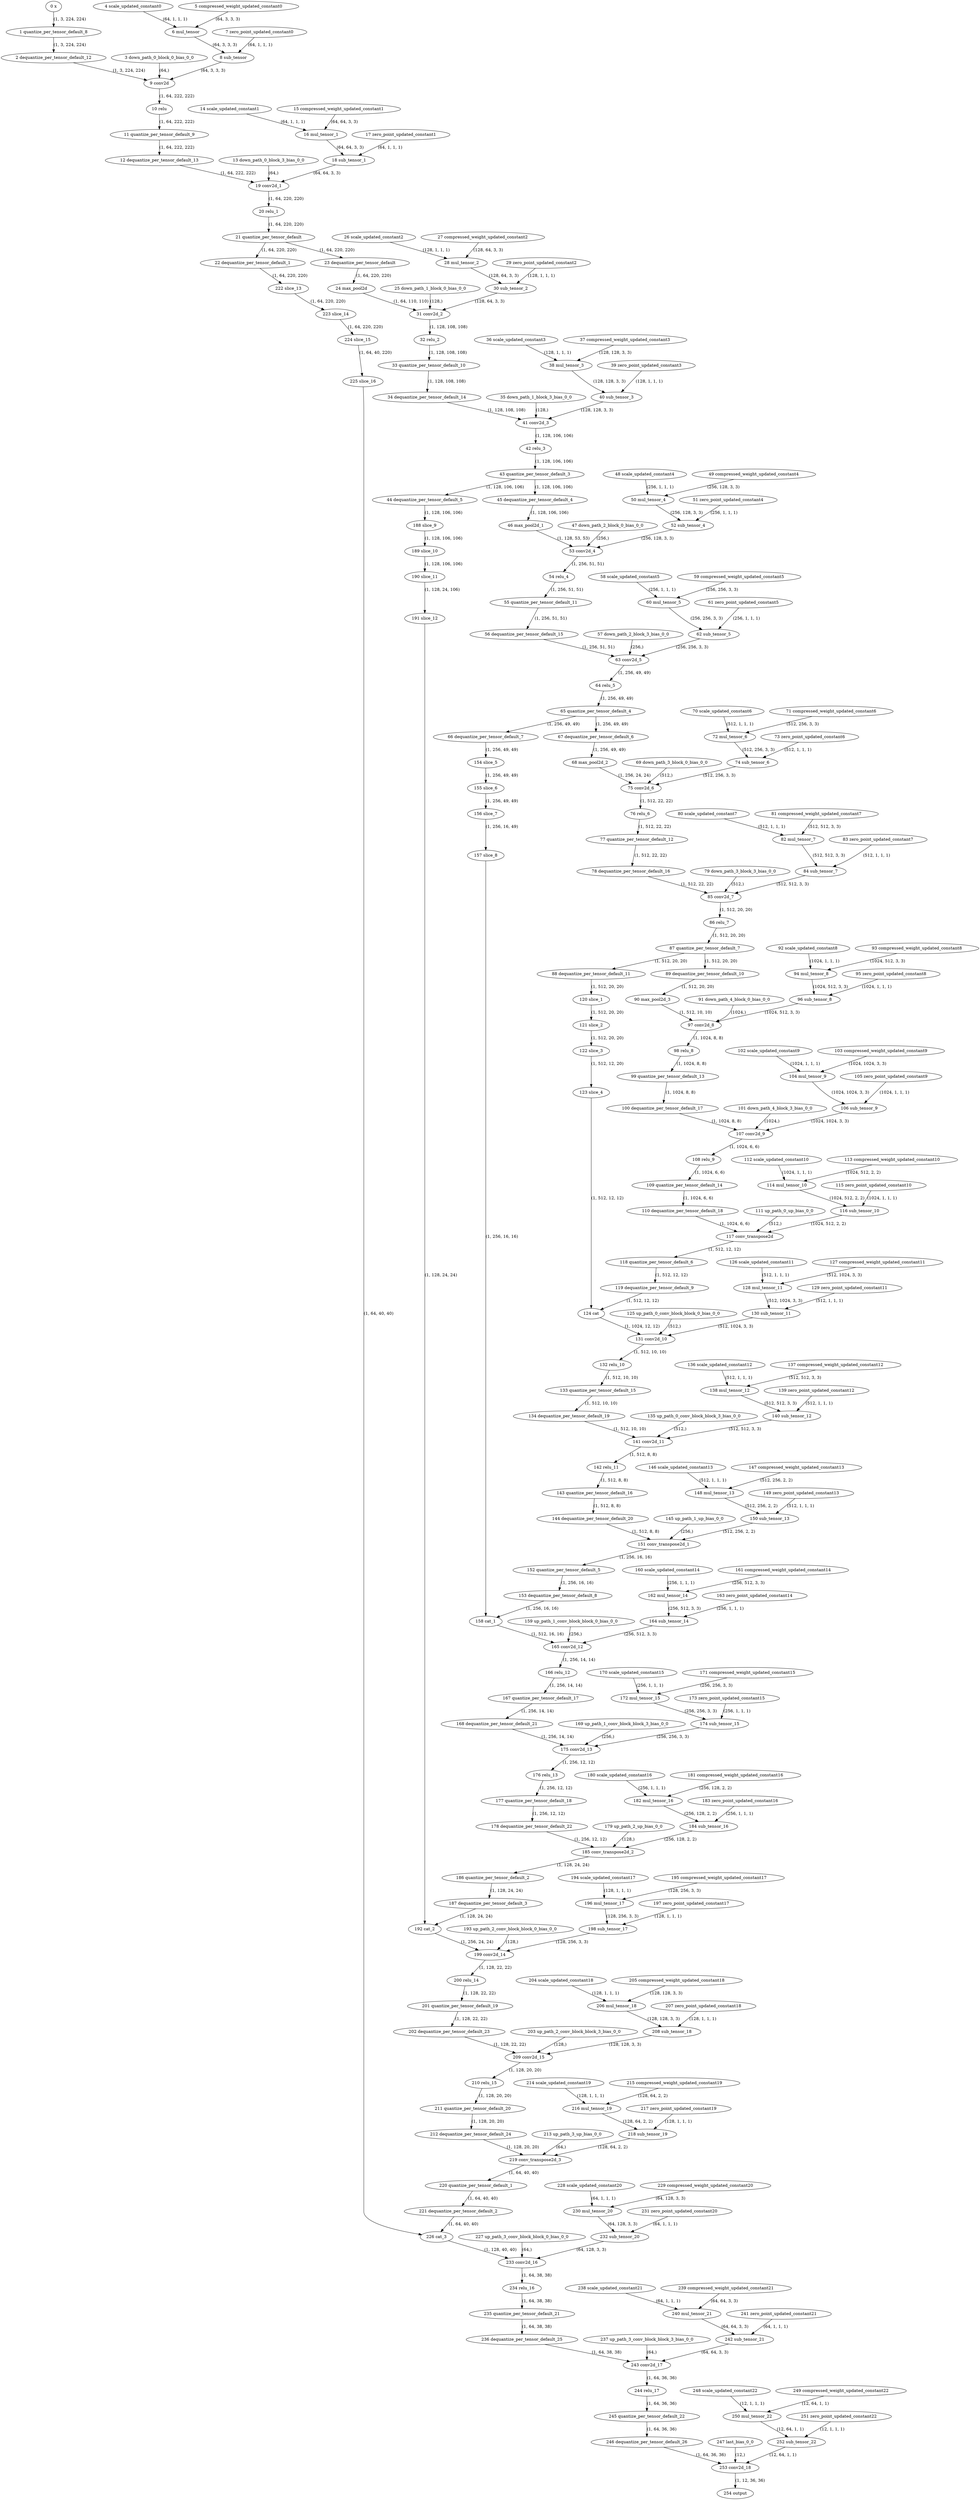 strict digraph  {
"0 x" [id=0, type=input];
"1 quantize_per_tensor_default_8" [id=1, type=quantize_per_tensor];
"2 dequantize_per_tensor_default_12" [id=2, type=dequantize_per_tensor];
"3 down_path_0_block_0_bias_0_0" [id=3, type=get_attr];
"4 scale_updated_constant0" [id=4, type=get_attr];
"5 compressed_weight_updated_constant0" [id=5, type=get_attr];
"6 mul_tensor" [id=6, type=mul];
"7 zero_point_updated_constant0" [id=7, type=get_attr];
"8 sub_tensor" [id=8, type=sub];
"9 conv2d" [id=9, type=conv2d];
"10 relu" [id=10, type=relu];
"11 quantize_per_tensor_default_9" [id=11, type=quantize_per_tensor];
"12 dequantize_per_tensor_default_13" [id=12, type=dequantize_per_tensor];
"13 down_path_0_block_3_bias_0_0" [id=13, type=get_attr];
"14 scale_updated_constant1" [id=14, type=get_attr];
"15 compressed_weight_updated_constant1" [id=15, type=get_attr];
"16 mul_tensor_1" [id=16, type=mul];
"17 zero_point_updated_constant1" [id=17, type=get_attr];
"18 sub_tensor_1" [id=18, type=sub];
"19 conv2d_1" [id=19, type=conv2d];
"20 relu_1" [id=20, type=relu];
"21 quantize_per_tensor_default" [id=21, type=quantize_per_tensor];
"22 dequantize_per_tensor_default_1" [id=22, type=dequantize_per_tensor];
"23 dequantize_per_tensor_default" [id=23, type=dequantize_per_tensor];
"24 max_pool2d" [id=24, type=max_pool2d];
"25 down_path_1_block_0_bias_0_0" [id=25, type=get_attr];
"26 scale_updated_constant2" [id=26, type=get_attr];
"27 compressed_weight_updated_constant2" [id=27, type=get_attr];
"28 mul_tensor_2" [id=28, type=mul];
"29 zero_point_updated_constant2" [id=29, type=get_attr];
"30 sub_tensor_2" [id=30, type=sub];
"31 conv2d_2" [id=31, type=conv2d];
"32 relu_2" [id=32, type=relu];
"33 quantize_per_tensor_default_10" [id=33, type=quantize_per_tensor];
"34 dequantize_per_tensor_default_14" [id=34, type=dequantize_per_tensor];
"35 down_path_1_block_3_bias_0_0" [id=35, type=get_attr];
"36 scale_updated_constant3" [id=36, type=get_attr];
"37 compressed_weight_updated_constant3" [id=37, type=get_attr];
"38 mul_tensor_3" [id=38, type=mul];
"39 zero_point_updated_constant3" [id=39, type=get_attr];
"40 sub_tensor_3" [id=40, type=sub];
"41 conv2d_3" [id=41, type=conv2d];
"42 relu_3" [id=42, type=relu];
"43 quantize_per_tensor_default_3" [id=43, type=quantize_per_tensor];
"44 dequantize_per_tensor_default_5" [id=44, type=dequantize_per_tensor];
"45 dequantize_per_tensor_default_4" [id=45, type=dequantize_per_tensor];
"46 max_pool2d_1" [id=46, type=max_pool2d];
"47 down_path_2_block_0_bias_0_0" [id=47, type=get_attr];
"48 scale_updated_constant4" [id=48, type=get_attr];
"49 compressed_weight_updated_constant4" [id=49, type=get_attr];
"50 mul_tensor_4" [id=50, type=mul];
"51 zero_point_updated_constant4" [id=51, type=get_attr];
"52 sub_tensor_4" [id=52, type=sub];
"53 conv2d_4" [id=53, type=conv2d];
"54 relu_4" [id=54, type=relu];
"55 quantize_per_tensor_default_11" [id=55, type=quantize_per_tensor];
"56 dequantize_per_tensor_default_15" [id=56, type=dequantize_per_tensor];
"57 down_path_2_block_3_bias_0_0" [id=57, type=get_attr];
"58 scale_updated_constant5" [id=58, type=get_attr];
"59 compressed_weight_updated_constant5" [id=59, type=get_attr];
"60 mul_tensor_5" [id=60, type=mul];
"61 zero_point_updated_constant5" [id=61, type=get_attr];
"62 sub_tensor_5" [id=62, type=sub];
"63 conv2d_5" [id=63, type=conv2d];
"64 relu_5" [id=64, type=relu];
"65 quantize_per_tensor_default_4" [id=65, type=quantize_per_tensor];
"66 dequantize_per_tensor_default_7" [id=66, type=dequantize_per_tensor];
"67 dequantize_per_tensor_default_6" [id=67, type=dequantize_per_tensor];
"68 max_pool2d_2" [id=68, type=max_pool2d];
"69 down_path_3_block_0_bias_0_0" [id=69, type=get_attr];
"70 scale_updated_constant6" [id=70, type=get_attr];
"71 compressed_weight_updated_constant6" [id=71, type=get_attr];
"72 mul_tensor_6" [id=72, type=mul];
"73 zero_point_updated_constant6" [id=73, type=get_attr];
"74 sub_tensor_6" [id=74, type=sub];
"75 conv2d_6" [id=75, type=conv2d];
"76 relu_6" [id=76, type=relu];
"77 quantize_per_tensor_default_12" [id=77, type=quantize_per_tensor];
"78 dequantize_per_tensor_default_16" [id=78, type=dequantize_per_tensor];
"79 down_path_3_block_3_bias_0_0" [id=79, type=get_attr];
"80 scale_updated_constant7" [id=80, type=get_attr];
"81 compressed_weight_updated_constant7" [id=81, type=get_attr];
"82 mul_tensor_7" [id=82, type=mul];
"83 zero_point_updated_constant7" [id=83, type=get_attr];
"84 sub_tensor_7" [id=84, type=sub];
"85 conv2d_7" [id=85, type=conv2d];
"86 relu_7" [id=86, type=relu];
"87 quantize_per_tensor_default_7" [id=87, type=quantize_per_tensor];
"88 dequantize_per_tensor_default_11" [id=88, type=dequantize_per_tensor];
"89 dequantize_per_tensor_default_10" [id=89, type=dequantize_per_tensor];
"90 max_pool2d_3" [id=90, type=max_pool2d];
"91 down_path_4_block_0_bias_0_0" [id=91, type=get_attr];
"92 scale_updated_constant8" [id=92, type=get_attr];
"93 compressed_weight_updated_constant8" [id=93, type=get_attr];
"94 mul_tensor_8" [id=94, type=mul];
"95 zero_point_updated_constant8" [id=95, type=get_attr];
"96 sub_tensor_8" [id=96, type=sub];
"97 conv2d_8" [id=97, type=conv2d];
"98 relu_8" [id=98, type=relu];
"99 quantize_per_tensor_default_13" [id=99, type=quantize_per_tensor];
"100 dequantize_per_tensor_default_17" [id=100, type=dequantize_per_tensor];
"101 down_path_4_block_3_bias_0_0" [id=101, type=get_attr];
"102 scale_updated_constant9" [id=102, type=get_attr];
"103 compressed_weight_updated_constant9" [id=103, type=get_attr];
"104 mul_tensor_9" [id=104, type=mul];
"105 zero_point_updated_constant9" [id=105, type=get_attr];
"106 sub_tensor_9" [id=106, type=sub];
"107 conv2d_9" [id=107, type=conv2d];
"108 relu_9" [id=108, type=relu];
"109 quantize_per_tensor_default_14" [id=109, type=quantize_per_tensor];
"110 dequantize_per_tensor_default_18" [id=110, type=dequantize_per_tensor];
"111 up_path_0_up_bias_0_0" [id=111, type=get_attr];
"112 scale_updated_constant10" [id=112, type=get_attr];
"113 compressed_weight_updated_constant10" [id=113, type=get_attr];
"114 mul_tensor_10" [id=114, type=mul];
"115 zero_point_updated_constant10" [id=115, type=get_attr];
"116 sub_tensor_10" [id=116, type=sub];
"117 conv_transpose2d" [id=117, type=conv_transpose2d];
"118 quantize_per_tensor_default_6" [id=118, type=quantize_per_tensor];
"119 dequantize_per_tensor_default_9" [id=119, type=dequantize_per_tensor];
"120 slice_1" [id=120, type=slice];
"121 slice_2" [id=121, type=slice];
"122 slice_3" [id=122, type=slice];
"123 slice_4" [id=123, type=slice];
"124 cat" [id=124, type=cat];
"125 up_path_0_conv_block_block_0_bias_0_0" [id=125, type=get_attr];
"126 scale_updated_constant11" [id=126, type=get_attr];
"127 compressed_weight_updated_constant11" [id=127, type=get_attr];
"128 mul_tensor_11" [id=128, type=mul];
"129 zero_point_updated_constant11" [id=129, type=get_attr];
"130 sub_tensor_11" [id=130, type=sub];
"131 conv2d_10" [id=131, type=conv2d];
"132 relu_10" [id=132, type=relu];
"133 quantize_per_tensor_default_15" [id=133, type=quantize_per_tensor];
"134 dequantize_per_tensor_default_19" [id=134, type=dequantize_per_tensor];
"135 up_path_0_conv_block_block_3_bias_0_0" [id=135, type=get_attr];
"136 scale_updated_constant12" [id=136, type=get_attr];
"137 compressed_weight_updated_constant12" [id=137, type=get_attr];
"138 mul_tensor_12" [id=138, type=mul];
"139 zero_point_updated_constant12" [id=139, type=get_attr];
"140 sub_tensor_12" [id=140, type=sub];
"141 conv2d_11" [id=141, type=conv2d];
"142 relu_11" [id=142, type=relu];
"143 quantize_per_tensor_default_16" [id=143, type=quantize_per_tensor];
"144 dequantize_per_tensor_default_20" [id=144, type=dequantize_per_tensor];
"145 up_path_1_up_bias_0_0" [id=145, type=get_attr];
"146 scale_updated_constant13" [id=146, type=get_attr];
"147 compressed_weight_updated_constant13" [id=147, type=get_attr];
"148 mul_tensor_13" [id=148, type=mul];
"149 zero_point_updated_constant13" [id=149, type=get_attr];
"150 sub_tensor_13" [id=150, type=sub];
"151 conv_transpose2d_1" [id=151, type=conv_transpose2d];
"152 quantize_per_tensor_default_5" [id=152, type=quantize_per_tensor];
"153 dequantize_per_tensor_default_8" [id=153, type=dequantize_per_tensor];
"154 slice_5" [id=154, type=slice];
"155 slice_6" [id=155, type=slice];
"156 slice_7" [id=156, type=slice];
"157 slice_8" [id=157, type=slice];
"158 cat_1" [id=158, type=cat];
"159 up_path_1_conv_block_block_0_bias_0_0" [id=159, type=get_attr];
"160 scale_updated_constant14" [id=160, type=get_attr];
"161 compressed_weight_updated_constant14" [id=161, type=get_attr];
"162 mul_tensor_14" [id=162, type=mul];
"163 zero_point_updated_constant14" [id=163, type=get_attr];
"164 sub_tensor_14" [id=164, type=sub];
"165 conv2d_12" [id=165, type=conv2d];
"166 relu_12" [id=166, type=relu];
"167 quantize_per_tensor_default_17" [id=167, type=quantize_per_tensor];
"168 dequantize_per_tensor_default_21" [id=168, type=dequantize_per_tensor];
"169 up_path_1_conv_block_block_3_bias_0_0" [id=169, type=get_attr];
"170 scale_updated_constant15" [id=170, type=get_attr];
"171 compressed_weight_updated_constant15" [id=171, type=get_attr];
"172 mul_tensor_15" [id=172, type=mul];
"173 zero_point_updated_constant15" [id=173, type=get_attr];
"174 sub_tensor_15" [id=174, type=sub];
"175 conv2d_13" [id=175, type=conv2d];
"176 relu_13" [id=176, type=relu];
"177 quantize_per_tensor_default_18" [id=177, type=quantize_per_tensor];
"178 dequantize_per_tensor_default_22" [id=178, type=dequantize_per_tensor];
"179 up_path_2_up_bias_0_0" [id=179, type=get_attr];
"180 scale_updated_constant16" [id=180, type=get_attr];
"181 compressed_weight_updated_constant16" [id=181, type=get_attr];
"182 mul_tensor_16" [id=182, type=mul];
"183 zero_point_updated_constant16" [id=183, type=get_attr];
"184 sub_tensor_16" [id=184, type=sub];
"185 conv_transpose2d_2" [id=185, type=conv_transpose2d];
"186 quantize_per_tensor_default_2" [id=186, type=quantize_per_tensor];
"187 dequantize_per_tensor_default_3" [id=187, type=dequantize_per_tensor];
"188 slice_9" [id=188, type=slice];
"189 slice_10" [id=189, type=slice];
"190 slice_11" [id=190, type=slice];
"191 slice_12" [id=191, type=slice];
"192 cat_2" [id=192, type=cat];
"193 up_path_2_conv_block_block_0_bias_0_0" [id=193, type=get_attr];
"194 scale_updated_constant17" [id=194, type=get_attr];
"195 compressed_weight_updated_constant17" [id=195, type=get_attr];
"196 mul_tensor_17" [id=196, type=mul];
"197 zero_point_updated_constant17" [id=197, type=get_attr];
"198 sub_tensor_17" [id=198, type=sub];
"199 conv2d_14" [id=199, type=conv2d];
"200 relu_14" [id=200, type=relu];
"201 quantize_per_tensor_default_19" [id=201, type=quantize_per_tensor];
"202 dequantize_per_tensor_default_23" [id=202, type=dequantize_per_tensor];
"203 up_path_2_conv_block_block_3_bias_0_0" [id=203, type=get_attr];
"204 scale_updated_constant18" [id=204, type=get_attr];
"205 compressed_weight_updated_constant18" [id=205, type=get_attr];
"206 mul_tensor_18" [id=206, type=mul];
"207 zero_point_updated_constant18" [id=207, type=get_attr];
"208 sub_tensor_18" [id=208, type=sub];
"209 conv2d_15" [id=209, type=conv2d];
"210 relu_15" [id=210, type=relu];
"211 quantize_per_tensor_default_20" [id=211, type=quantize_per_tensor];
"212 dequantize_per_tensor_default_24" [id=212, type=dequantize_per_tensor];
"213 up_path_3_up_bias_0_0" [id=213, type=get_attr];
"214 scale_updated_constant19" [id=214, type=get_attr];
"215 compressed_weight_updated_constant19" [id=215, type=get_attr];
"216 mul_tensor_19" [id=216, type=mul];
"217 zero_point_updated_constant19" [id=217, type=get_attr];
"218 sub_tensor_19" [id=218, type=sub];
"219 conv_transpose2d_3" [id=219, type=conv_transpose2d];
"220 quantize_per_tensor_default_1" [id=220, type=quantize_per_tensor];
"221 dequantize_per_tensor_default_2" [id=221, type=dequantize_per_tensor];
"222 slice_13" [id=222, type=slice];
"223 slice_14" [id=223, type=slice];
"224 slice_15" [id=224, type=slice];
"225 slice_16" [id=225, type=slice];
"226 cat_3" [id=226, type=cat];
"227 up_path_3_conv_block_block_0_bias_0_0" [id=227, type=get_attr];
"228 scale_updated_constant20" [id=228, type=get_attr];
"229 compressed_weight_updated_constant20" [id=229, type=get_attr];
"230 mul_tensor_20" [id=230, type=mul];
"231 zero_point_updated_constant20" [id=231, type=get_attr];
"232 sub_tensor_20" [id=232, type=sub];
"233 conv2d_16" [id=233, type=conv2d];
"234 relu_16" [id=234, type=relu];
"235 quantize_per_tensor_default_21" [id=235, type=quantize_per_tensor];
"236 dequantize_per_tensor_default_25" [id=236, type=dequantize_per_tensor];
"237 up_path_3_conv_block_block_3_bias_0_0" [id=237, type=get_attr];
"238 scale_updated_constant21" [id=238, type=get_attr];
"239 compressed_weight_updated_constant21" [id=239, type=get_attr];
"240 mul_tensor_21" [id=240, type=mul];
"241 zero_point_updated_constant21" [id=241, type=get_attr];
"242 sub_tensor_21" [id=242, type=sub];
"243 conv2d_17" [id=243, type=conv2d];
"244 relu_17" [id=244, type=relu];
"245 quantize_per_tensor_default_22" [id=245, type=quantize_per_tensor];
"246 dequantize_per_tensor_default_26" [id=246, type=dequantize_per_tensor];
"247 last_bias_0_0" [id=247, type=get_attr];
"248 scale_updated_constant22" [id=248, type=get_attr];
"249 compressed_weight_updated_constant22" [id=249, type=get_attr];
"250 mul_tensor_22" [id=250, type=mul];
"251 zero_point_updated_constant22" [id=251, type=get_attr];
"252 sub_tensor_22" [id=252, type=sub];
"253 conv2d_18" [id=253, type=conv2d];
"254 output" [id=254, type=output];
"0 x" -> "1 quantize_per_tensor_default_8"  [label="(1, 3, 224, 224)", style=solid];
"1 quantize_per_tensor_default_8" -> "2 dequantize_per_tensor_default_12"  [label="(1, 3, 224, 224)", style=solid];
"2 dequantize_per_tensor_default_12" -> "9 conv2d"  [label="(1, 3, 224, 224)", style=solid];
"3 down_path_0_block_0_bias_0_0" -> "9 conv2d"  [label="(64,)", style=solid];
"4 scale_updated_constant0" -> "6 mul_tensor"  [label="(64, 1, 1, 1)", style=solid];
"5 compressed_weight_updated_constant0" -> "6 mul_tensor"  [label="(64, 3, 3, 3)", style=solid];
"6 mul_tensor" -> "8 sub_tensor"  [label="(64, 3, 3, 3)", style=solid];
"7 zero_point_updated_constant0" -> "8 sub_tensor"  [label="(64, 1, 1, 1)", style=solid];
"8 sub_tensor" -> "9 conv2d"  [label="(64, 3, 3, 3)", style=solid];
"9 conv2d" -> "10 relu"  [label="(1, 64, 222, 222)", style=solid];
"10 relu" -> "11 quantize_per_tensor_default_9"  [label="(1, 64, 222, 222)", style=solid];
"11 quantize_per_tensor_default_9" -> "12 dequantize_per_tensor_default_13"  [label="(1, 64, 222, 222)", style=solid];
"12 dequantize_per_tensor_default_13" -> "19 conv2d_1"  [label="(1, 64, 222, 222)", style=solid];
"13 down_path_0_block_3_bias_0_0" -> "19 conv2d_1"  [label="(64,)", style=solid];
"14 scale_updated_constant1" -> "16 mul_tensor_1"  [label="(64, 1, 1, 1)", style=solid];
"15 compressed_weight_updated_constant1" -> "16 mul_tensor_1"  [label="(64, 64, 3, 3)", style=solid];
"16 mul_tensor_1" -> "18 sub_tensor_1"  [label="(64, 64, 3, 3)", style=solid];
"17 zero_point_updated_constant1" -> "18 sub_tensor_1"  [label="(64, 1, 1, 1)", style=solid];
"18 sub_tensor_1" -> "19 conv2d_1"  [label="(64, 64, 3, 3)", style=solid];
"19 conv2d_1" -> "20 relu_1"  [label="(1, 64, 220, 220)", style=solid];
"20 relu_1" -> "21 quantize_per_tensor_default"  [label="(1, 64, 220, 220)", style=solid];
"21 quantize_per_tensor_default" -> "22 dequantize_per_tensor_default_1"  [label="(1, 64, 220, 220)", style=solid];
"21 quantize_per_tensor_default" -> "23 dequantize_per_tensor_default"  [label="(1, 64, 220, 220)", style=solid];
"22 dequantize_per_tensor_default_1" -> "222 slice_13"  [label="(1, 64, 220, 220)", style=solid];
"23 dequantize_per_tensor_default" -> "24 max_pool2d"  [label="(1, 64, 220, 220)", style=solid];
"24 max_pool2d" -> "31 conv2d_2"  [label="(1, 64, 110, 110)", style=solid];
"25 down_path_1_block_0_bias_0_0" -> "31 conv2d_2"  [label="(128,)", style=solid];
"26 scale_updated_constant2" -> "28 mul_tensor_2"  [label="(128, 1, 1, 1)", style=solid];
"27 compressed_weight_updated_constant2" -> "28 mul_tensor_2"  [label="(128, 64, 3, 3)", style=solid];
"28 mul_tensor_2" -> "30 sub_tensor_2"  [label="(128, 64, 3, 3)", style=solid];
"29 zero_point_updated_constant2" -> "30 sub_tensor_2"  [label="(128, 1, 1, 1)", style=solid];
"30 sub_tensor_2" -> "31 conv2d_2"  [label="(128, 64, 3, 3)", style=solid];
"31 conv2d_2" -> "32 relu_2"  [label="(1, 128, 108, 108)", style=solid];
"32 relu_2" -> "33 quantize_per_tensor_default_10"  [label="(1, 128, 108, 108)", style=solid];
"33 quantize_per_tensor_default_10" -> "34 dequantize_per_tensor_default_14"  [label="(1, 128, 108, 108)", style=solid];
"34 dequantize_per_tensor_default_14" -> "41 conv2d_3"  [label="(1, 128, 108, 108)", style=solid];
"35 down_path_1_block_3_bias_0_0" -> "41 conv2d_3"  [label="(128,)", style=solid];
"36 scale_updated_constant3" -> "38 mul_tensor_3"  [label="(128, 1, 1, 1)", style=solid];
"37 compressed_weight_updated_constant3" -> "38 mul_tensor_3"  [label="(128, 128, 3, 3)", style=solid];
"38 mul_tensor_3" -> "40 sub_tensor_3"  [label="(128, 128, 3, 3)", style=solid];
"39 zero_point_updated_constant3" -> "40 sub_tensor_3"  [label="(128, 1, 1, 1)", style=solid];
"40 sub_tensor_3" -> "41 conv2d_3"  [label="(128, 128, 3, 3)", style=solid];
"41 conv2d_3" -> "42 relu_3"  [label="(1, 128, 106, 106)", style=solid];
"42 relu_3" -> "43 quantize_per_tensor_default_3"  [label="(1, 128, 106, 106)", style=solid];
"43 quantize_per_tensor_default_3" -> "44 dequantize_per_tensor_default_5"  [label="(1, 128, 106, 106)", style=solid];
"43 quantize_per_tensor_default_3" -> "45 dequantize_per_tensor_default_4"  [label="(1, 128, 106, 106)", style=solid];
"44 dequantize_per_tensor_default_5" -> "188 slice_9"  [label="(1, 128, 106, 106)", style=solid];
"45 dequantize_per_tensor_default_4" -> "46 max_pool2d_1"  [label="(1, 128, 106, 106)", style=solid];
"46 max_pool2d_1" -> "53 conv2d_4"  [label="(1, 128, 53, 53)", style=solid];
"47 down_path_2_block_0_bias_0_0" -> "53 conv2d_4"  [label="(256,)", style=solid];
"48 scale_updated_constant4" -> "50 mul_tensor_4"  [label="(256, 1, 1, 1)", style=solid];
"49 compressed_weight_updated_constant4" -> "50 mul_tensor_4"  [label="(256, 128, 3, 3)", style=solid];
"50 mul_tensor_4" -> "52 sub_tensor_4"  [label="(256, 128, 3, 3)", style=solid];
"51 zero_point_updated_constant4" -> "52 sub_tensor_4"  [label="(256, 1, 1, 1)", style=solid];
"52 sub_tensor_4" -> "53 conv2d_4"  [label="(256, 128, 3, 3)", style=solid];
"53 conv2d_4" -> "54 relu_4"  [label="(1, 256, 51, 51)", style=solid];
"54 relu_4" -> "55 quantize_per_tensor_default_11"  [label="(1, 256, 51, 51)", style=solid];
"55 quantize_per_tensor_default_11" -> "56 dequantize_per_tensor_default_15"  [label="(1, 256, 51, 51)", style=solid];
"56 dequantize_per_tensor_default_15" -> "63 conv2d_5"  [label="(1, 256, 51, 51)", style=solid];
"57 down_path_2_block_3_bias_0_0" -> "63 conv2d_5"  [label="(256,)", style=solid];
"58 scale_updated_constant5" -> "60 mul_tensor_5"  [label="(256, 1, 1, 1)", style=solid];
"59 compressed_weight_updated_constant5" -> "60 mul_tensor_5"  [label="(256, 256, 3, 3)", style=solid];
"60 mul_tensor_5" -> "62 sub_tensor_5"  [label="(256, 256, 3, 3)", style=solid];
"61 zero_point_updated_constant5" -> "62 sub_tensor_5"  [label="(256, 1, 1, 1)", style=solid];
"62 sub_tensor_5" -> "63 conv2d_5"  [label="(256, 256, 3, 3)", style=solid];
"63 conv2d_5" -> "64 relu_5"  [label="(1, 256, 49, 49)", style=solid];
"64 relu_5" -> "65 quantize_per_tensor_default_4"  [label="(1, 256, 49, 49)", style=solid];
"65 quantize_per_tensor_default_4" -> "66 dequantize_per_tensor_default_7"  [label="(1, 256, 49, 49)", style=solid];
"65 quantize_per_tensor_default_4" -> "67 dequantize_per_tensor_default_6"  [label="(1, 256, 49, 49)", style=solid];
"66 dequantize_per_tensor_default_7" -> "154 slice_5"  [label="(1, 256, 49, 49)", style=solid];
"67 dequantize_per_tensor_default_6" -> "68 max_pool2d_2"  [label="(1, 256, 49, 49)", style=solid];
"68 max_pool2d_2" -> "75 conv2d_6"  [label="(1, 256, 24, 24)", style=solid];
"69 down_path_3_block_0_bias_0_0" -> "75 conv2d_6"  [label="(512,)", style=solid];
"70 scale_updated_constant6" -> "72 mul_tensor_6"  [label="(512, 1, 1, 1)", style=solid];
"71 compressed_weight_updated_constant6" -> "72 mul_tensor_6"  [label="(512, 256, 3, 3)", style=solid];
"72 mul_tensor_6" -> "74 sub_tensor_6"  [label="(512, 256, 3, 3)", style=solid];
"73 zero_point_updated_constant6" -> "74 sub_tensor_6"  [label="(512, 1, 1, 1)", style=solid];
"74 sub_tensor_6" -> "75 conv2d_6"  [label="(512, 256, 3, 3)", style=solid];
"75 conv2d_6" -> "76 relu_6"  [label="(1, 512, 22, 22)", style=solid];
"76 relu_6" -> "77 quantize_per_tensor_default_12"  [label="(1, 512, 22, 22)", style=solid];
"77 quantize_per_tensor_default_12" -> "78 dequantize_per_tensor_default_16"  [label="(1, 512, 22, 22)", style=solid];
"78 dequantize_per_tensor_default_16" -> "85 conv2d_7"  [label="(1, 512, 22, 22)", style=solid];
"79 down_path_3_block_3_bias_0_0" -> "85 conv2d_7"  [label="(512,)", style=solid];
"80 scale_updated_constant7" -> "82 mul_tensor_7"  [label="(512, 1, 1, 1)", style=solid];
"81 compressed_weight_updated_constant7" -> "82 mul_tensor_7"  [label="(512, 512, 3, 3)", style=solid];
"82 mul_tensor_7" -> "84 sub_tensor_7"  [label="(512, 512, 3, 3)", style=solid];
"83 zero_point_updated_constant7" -> "84 sub_tensor_7"  [label="(512, 1, 1, 1)", style=solid];
"84 sub_tensor_7" -> "85 conv2d_7"  [label="(512, 512, 3, 3)", style=solid];
"85 conv2d_7" -> "86 relu_7"  [label="(1, 512, 20, 20)", style=solid];
"86 relu_7" -> "87 quantize_per_tensor_default_7"  [label="(1, 512, 20, 20)", style=solid];
"87 quantize_per_tensor_default_7" -> "88 dequantize_per_tensor_default_11"  [label="(1, 512, 20, 20)", style=solid];
"87 quantize_per_tensor_default_7" -> "89 dequantize_per_tensor_default_10"  [label="(1, 512, 20, 20)", style=solid];
"88 dequantize_per_tensor_default_11" -> "120 slice_1"  [label="(1, 512, 20, 20)", style=solid];
"89 dequantize_per_tensor_default_10" -> "90 max_pool2d_3"  [label="(1, 512, 20, 20)", style=solid];
"90 max_pool2d_3" -> "97 conv2d_8"  [label="(1, 512, 10, 10)", style=solid];
"91 down_path_4_block_0_bias_0_0" -> "97 conv2d_8"  [label="(1024,)", style=solid];
"92 scale_updated_constant8" -> "94 mul_tensor_8"  [label="(1024, 1, 1, 1)", style=solid];
"93 compressed_weight_updated_constant8" -> "94 mul_tensor_8"  [label="(1024, 512, 3, 3)", style=solid];
"94 mul_tensor_8" -> "96 sub_tensor_8"  [label="(1024, 512, 3, 3)", style=solid];
"95 zero_point_updated_constant8" -> "96 sub_tensor_8"  [label="(1024, 1, 1, 1)", style=solid];
"96 sub_tensor_8" -> "97 conv2d_8"  [label="(1024, 512, 3, 3)", style=solid];
"97 conv2d_8" -> "98 relu_8"  [label="(1, 1024, 8, 8)", style=solid];
"98 relu_8" -> "99 quantize_per_tensor_default_13"  [label="(1, 1024, 8, 8)", style=solid];
"99 quantize_per_tensor_default_13" -> "100 dequantize_per_tensor_default_17"  [label="(1, 1024, 8, 8)", style=solid];
"100 dequantize_per_tensor_default_17" -> "107 conv2d_9"  [label="(1, 1024, 8, 8)", style=solid];
"101 down_path_4_block_3_bias_0_0" -> "107 conv2d_9"  [label="(1024,)", style=solid];
"102 scale_updated_constant9" -> "104 mul_tensor_9"  [label="(1024, 1, 1, 1)", style=solid];
"103 compressed_weight_updated_constant9" -> "104 mul_tensor_9"  [label="(1024, 1024, 3, 3)", style=solid];
"104 mul_tensor_9" -> "106 sub_tensor_9"  [label="(1024, 1024, 3, 3)", style=solid];
"105 zero_point_updated_constant9" -> "106 sub_tensor_9"  [label="(1024, 1, 1, 1)", style=solid];
"106 sub_tensor_9" -> "107 conv2d_9"  [label="(1024, 1024, 3, 3)", style=solid];
"107 conv2d_9" -> "108 relu_9"  [label="(1, 1024, 6, 6)", style=solid];
"108 relu_9" -> "109 quantize_per_tensor_default_14"  [label="(1, 1024, 6, 6)", style=solid];
"109 quantize_per_tensor_default_14" -> "110 dequantize_per_tensor_default_18"  [label="(1, 1024, 6, 6)", style=solid];
"110 dequantize_per_tensor_default_18" -> "117 conv_transpose2d"  [label="(1, 1024, 6, 6)", style=solid];
"111 up_path_0_up_bias_0_0" -> "117 conv_transpose2d"  [label="(512,)", style=solid];
"112 scale_updated_constant10" -> "114 mul_tensor_10"  [label="(1024, 1, 1, 1)", style=solid];
"113 compressed_weight_updated_constant10" -> "114 mul_tensor_10"  [label="(1024, 512, 2, 2)", style=solid];
"114 mul_tensor_10" -> "116 sub_tensor_10"  [label="(1024, 512, 2, 2)", style=solid];
"115 zero_point_updated_constant10" -> "116 sub_tensor_10"  [label="(1024, 1, 1, 1)", style=solid];
"116 sub_tensor_10" -> "117 conv_transpose2d"  [label="(1024, 512, 2, 2)", style=solid];
"117 conv_transpose2d" -> "118 quantize_per_tensor_default_6"  [label="(1, 512, 12, 12)", style=solid];
"118 quantize_per_tensor_default_6" -> "119 dequantize_per_tensor_default_9"  [label="(1, 512, 12, 12)", style=solid];
"119 dequantize_per_tensor_default_9" -> "124 cat"  [label="(1, 512, 12, 12)", style=solid];
"120 slice_1" -> "121 slice_2"  [label="(1, 512, 20, 20)", style=solid];
"121 slice_2" -> "122 slice_3"  [label="(1, 512, 20, 20)", style=solid];
"122 slice_3" -> "123 slice_4"  [label="(1, 512, 12, 20)", style=solid];
"123 slice_4" -> "124 cat"  [label="(1, 512, 12, 12)", style=solid];
"124 cat" -> "131 conv2d_10"  [label="(1, 1024, 12, 12)", style=solid];
"125 up_path_0_conv_block_block_0_bias_0_0" -> "131 conv2d_10"  [label="(512,)", style=solid];
"126 scale_updated_constant11" -> "128 mul_tensor_11"  [label="(512, 1, 1, 1)", style=solid];
"127 compressed_weight_updated_constant11" -> "128 mul_tensor_11"  [label="(512, 1024, 3, 3)", style=solid];
"128 mul_tensor_11" -> "130 sub_tensor_11"  [label="(512, 1024, 3, 3)", style=solid];
"129 zero_point_updated_constant11" -> "130 sub_tensor_11"  [label="(512, 1, 1, 1)", style=solid];
"130 sub_tensor_11" -> "131 conv2d_10"  [label="(512, 1024, 3, 3)", style=solid];
"131 conv2d_10" -> "132 relu_10"  [label="(1, 512, 10, 10)", style=solid];
"132 relu_10" -> "133 quantize_per_tensor_default_15"  [label="(1, 512, 10, 10)", style=solid];
"133 quantize_per_tensor_default_15" -> "134 dequantize_per_tensor_default_19"  [label="(1, 512, 10, 10)", style=solid];
"134 dequantize_per_tensor_default_19" -> "141 conv2d_11"  [label="(1, 512, 10, 10)", style=solid];
"135 up_path_0_conv_block_block_3_bias_0_0" -> "141 conv2d_11"  [label="(512,)", style=solid];
"136 scale_updated_constant12" -> "138 mul_tensor_12"  [label="(512, 1, 1, 1)", style=solid];
"137 compressed_weight_updated_constant12" -> "138 mul_tensor_12"  [label="(512, 512, 3, 3)", style=solid];
"138 mul_tensor_12" -> "140 sub_tensor_12"  [label="(512, 512, 3, 3)", style=solid];
"139 zero_point_updated_constant12" -> "140 sub_tensor_12"  [label="(512, 1, 1, 1)", style=solid];
"140 sub_tensor_12" -> "141 conv2d_11"  [label="(512, 512, 3, 3)", style=solid];
"141 conv2d_11" -> "142 relu_11"  [label="(1, 512, 8, 8)", style=solid];
"142 relu_11" -> "143 quantize_per_tensor_default_16"  [label="(1, 512, 8, 8)", style=solid];
"143 quantize_per_tensor_default_16" -> "144 dequantize_per_tensor_default_20"  [label="(1, 512, 8, 8)", style=solid];
"144 dequantize_per_tensor_default_20" -> "151 conv_transpose2d_1"  [label="(1, 512, 8, 8)", style=solid];
"145 up_path_1_up_bias_0_0" -> "151 conv_transpose2d_1"  [label="(256,)", style=solid];
"146 scale_updated_constant13" -> "148 mul_tensor_13"  [label="(512, 1, 1, 1)", style=solid];
"147 compressed_weight_updated_constant13" -> "148 mul_tensor_13"  [label="(512, 256, 2, 2)", style=solid];
"148 mul_tensor_13" -> "150 sub_tensor_13"  [label="(512, 256, 2, 2)", style=solid];
"149 zero_point_updated_constant13" -> "150 sub_tensor_13"  [label="(512, 1, 1, 1)", style=solid];
"150 sub_tensor_13" -> "151 conv_transpose2d_1"  [label="(512, 256, 2, 2)", style=solid];
"151 conv_transpose2d_1" -> "152 quantize_per_tensor_default_5"  [label="(1, 256, 16, 16)", style=solid];
"152 quantize_per_tensor_default_5" -> "153 dequantize_per_tensor_default_8"  [label="(1, 256, 16, 16)", style=solid];
"153 dequantize_per_tensor_default_8" -> "158 cat_1"  [label="(1, 256, 16, 16)", style=solid];
"154 slice_5" -> "155 slice_6"  [label="(1, 256, 49, 49)", style=solid];
"155 slice_6" -> "156 slice_7"  [label="(1, 256, 49, 49)", style=solid];
"156 slice_7" -> "157 slice_8"  [label="(1, 256, 16, 49)", style=solid];
"157 slice_8" -> "158 cat_1"  [label="(1, 256, 16, 16)", style=solid];
"158 cat_1" -> "165 conv2d_12"  [label="(1, 512, 16, 16)", style=solid];
"159 up_path_1_conv_block_block_0_bias_0_0" -> "165 conv2d_12"  [label="(256,)", style=solid];
"160 scale_updated_constant14" -> "162 mul_tensor_14"  [label="(256, 1, 1, 1)", style=solid];
"161 compressed_weight_updated_constant14" -> "162 mul_tensor_14"  [label="(256, 512, 3, 3)", style=solid];
"162 mul_tensor_14" -> "164 sub_tensor_14"  [label="(256, 512, 3, 3)", style=solid];
"163 zero_point_updated_constant14" -> "164 sub_tensor_14"  [label="(256, 1, 1, 1)", style=solid];
"164 sub_tensor_14" -> "165 conv2d_12"  [label="(256, 512, 3, 3)", style=solid];
"165 conv2d_12" -> "166 relu_12"  [label="(1, 256, 14, 14)", style=solid];
"166 relu_12" -> "167 quantize_per_tensor_default_17"  [label="(1, 256, 14, 14)", style=solid];
"167 quantize_per_tensor_default_17" -> "168 dequantize_per_tensor_default_21"  [label="(1, 256, 14, 14)", style=solid];
"168 dequantize_per_tensor_default_21" -> "175 conv2d_13"  [label="(1, 256, 14, 14)", style=solid];
"169 up_path_1_conv_block_block_3_bias_0_0" -> "175 conv2d_13"  [label="(256,)", style=solid];
"170 scale_updated_constant15" -> "172 mul_tensor_15"  [label="(256, 1, 1, 1)", style=solid];
"171 compressed_weight_updated_constant15" -> "172 mul_tensor_15"  [label="(256, 256, 3, 3)", style=solid];
"172 mul_tensor_15" -> "174 sub_tensor_15"  [label="(256, 256, 3, 3)", style=solid];
"173 zero_point_updated_constant15" -> "174 sub_tensor_15"  [label="(256, 1, 1, 1)", style=solid];
"174 sub_tensor_15" -> "175 conv2d_13"  [label="(256, 256, 3, 3)", style=solid];
"175 conv2d_13" -> "176 relu_13"  [label="(1, 256, 12, 12)", style=solid];
"176 relu_13" -> "177 quantize_per_tensor_default_18"  [label="(1, 256, 12, 12)", style=solid];
"177 quantize_per_tensor_default_18" -> "178 dequantize_per_tensor_default_22"  [label="(1, 256, 12, 12)", style=solid];
"178 dequantize_per_tensor_default_22" -> "185 conv_transpose2d_2"  [label="(1, 256, 12, 12)", style=solid];
"179 up_path_2_up_bias_0_0" -> "185 conv_transpose2d_2"  [label="(128,)", style=solid];
"180 scale_updated_constant16" -> "182 mul_tensor_16"  [label="(256, 1, 1, 1)", style=solid];
"181 compressed_weight_updated_constant16" -> "182 mul_tensor_16"  [label="(256, 128, 2, 2)", style=solid];
"182 mul_tensor_16" -> "184 sub_tensor_16"  [label="(256, 128, 2, 2)", style=solid];
"183 zero_point_updated_constant16" -> "184 sub_tensor_16"  [label="(256, 1, 1, 1)", style=solid];
"184 sub_tensor_16" -> "185 conv_transpose2d_2"  [label="(256, 128, 2, 2)", style=solid];
"185 conv_transpose2d_2" -> "186 quantize_per_tensor_default_2"  [label="(1, 128, 24, 24)", style=solid];
"186 quantize_per_tensor_default_2" -> "187 dequantize_per_tensor_default_3"  [label="(1, 128, 24, 24)", style=solid];
"187 dequantize_per_tensor_default_3" -> "192 cat_2"  [label="(1, 128, 24, 24)", style=solid];
"188 slice_9" -> "189 slice_10"  [label="(1, 128, 106, 106)", style=solid];
"189 slice_10" -> "190 slice_11"  [label="(1, 128, 106, 106)", style=solid];
"190 slice_11" -> "191 slice_12"  [label="(1, 128, 24, 106)", style=solid];
"191 slice_12" -> "192 cat_2"  [label="(1, 128, 24, 24)", style=solid];
"192 cat_2" -> "199 conv2d_14"  [label="(1, 256, 24, 24)", style=solid];
"193 up_path_2_conv_block_block_0_bias_0_0" -> "199 conv2d_14"  [label="(128,)", style=solid];
"194 scale_updated_constant17" -> "196 mul_tensor_17"  [label="(128, 1, 1, 1)", style=solid];
"195 compressed_weight_updated_constant17" -> "196 mul_tensor_17"  [label="(128, 256, 3, 3)", style=solid];
"196 mul_tensor_17" -> "198 sub_tensor_17"  [label="(128, 256, 3, 3)", style=solid];
"197 zero_point_updated_constant17" -> "198 sub_tensor_17"  [label="(128, 1, 1, 1)", style=solid];
"198 sub_tensor_17" -> "199 conv2d_14"  [label="(128, 256, 3, 3)", style=solid];
"199 conv2d_14" -> "200 relu_14"  [label="(1, 128, 22, 22)", style=solid];
"200 relu_14" -> "201 quantize_per_tensor_default_19"  [label="(1, 128, 22, 22)", style=solid];
"201 quantize_per_tensor_default_19" -> "202 dequantize_per_tensor_default_23"  [label="(1, 128, 22, 22)", style=solid];
"202 dequantize_per_tensor_default_23" -> "209 conv2d_15"  [label="(1, 128, 22, 22)", style=solid];
"203 up_path_2_conv_block_block_3_bias_0_0" -> "209 conv2d_15"  [label="(128,)", style=solid];
"204 scale_updated_constant18" -> "206 mul_tensor_18"  [label="(128, 1, 1, 1)", style=solid];
"205 compressed_weight_updated_constant18" -> "206 mul_tensor_18"  [label="(128, 128, 3, 3)", style=solid];
"206 mul_tensor_18" -> "208 sub_tensor_18"  [label="(128, 128, 3, 3)", style=solid];
"207 zero_point_updated_constant18" -> "208 sub_tensor_18"  [label="(128, 1, 1, 1)", style=solid];
"208 sub_tensor_18" -> "209 conv2d_15"  [label="(128, 128, 3, 3)", style=solid];
"209 conv2d_15" -> "210 relu_15"  [label="(1, 128, 20, 20)", style=solid];
"210 relu_15" -> "211 quantize_per_tensor_default_20"  [label="(1, 128, 20, 20)", style=solid];
"211 quantize_per_tensor_default_20" -> "212 dequantize_per_tensor_default_24"  [label="(1, 128, 20, 20)", style=solid];
"212 dequantize_per_tensor_default_24" -> "219 conv_transpose2d_3"  [label="(1, 128, 20, 20)", style=solid];
"213 up_path_3_up_bias_0_0" -> "219 conv_transpose2d_3"  [label="(64,)", style=solid];
"214 scale_updated_constant19" -> "216 mul_tensor_19"  [label="(128, 1, 1, 1)", style=solid];
"215 compressed_weight_updated_constant19" -> "216 mul_tensor_19"  [label="(128, 64, 2, 2)", style=solid];
"216 mul_tensor_19" -> "218 sub_tensor_19"  [label="(128, 64, 2, 2)", style=solid];
"217 zero_point_updated_constant19" -> "218 sub_tensor_19"  [label="(128, 1, 1, 1)", style=solid];
"218 sub_tensor_19" -> "219 conv_transpose2d_3"  [label="(128, 64, 2, 2)", style=solid];
"219 conv_transpose2d_3" -> "220 quantize_per_tensor_default_1"  [label="(1, 64, 40, 40)", style=solid];
"220 quantize_per_tensor_default_1" -> "221 dequantize_per_tensor_default_2"  [label="(1, 64, 40, 40)", style=solid];
"221 dequantize_per_tensor_default_2" -> "226 cat_3"  [label="(1, 64, 40, 40)", style=solid];
"222 slice_13" -> "223 slice_14"  [label="(1, 64, 220, 220)", style=solid];
"223 slice_14" -> "224 slice_15"  [label="(1, 64, 220, 220)", style=solid];
"224 slice_15" -> "225 slice_16"  [label="(1, 64, 40, 220)", style=solid];
"225 slice_16" -> "226 cat_3"  [label="(1, 64, 40, 40)", style=solid];
"226 cat_3" -> "233 conv2d_16"  [label="(1, 128, 40, 40)", style=solid];
"227 up_path_3_conv_block_block_0_bias_0_0" -> "233 conv2d_16"  [label="(64,)", style=solid];
"228 scale_updated_constant20" -> "230 mul_tensor_20"  [label="(64, 1, 1, 1)", style=solid];
"229 compressed_weight_updated_constant20" -> "230 mul_tensor_20"  [label="(64, 128, 3, 3)", style=solid];
"230 mul_tensor_20" -> "232 sub_tensor_20"  [label="(64, 128, 3, 3)", style=solid];
"231 zero_point_updated_constant20" -> "232 sub_tensor_20"  [label="(64, 1, 1, 1)", style=solid];
"232 sub_tensor_20" -> "233 conv2d_16"  [label="(64, 128, 3, 3)", style=solid];
"233 conv2d_16" -> "234 relu_16"  [label="(1, 64, 38, 38)", style=solid];
"234 relu_16" -> "235 quantize_per_tensor_default_21"  [label="(1, 64, 38, 38)", style=solid];
"235 quantize_per_tensor_default_21" -> "236 dequantize_per_tensor_default_25"  [label="(1, 64, 38, 38)", style=solid];
"236 dequantize_per_tensor_default_25" -> "243 conv2d_17"  [label="(1, 64, 38, 38)", style=solid];
"237 up_path_3_conv_block_block_3_bias_0_0" -> "243 conv2d_17"  [label="(64,)", style=solid];
"238 scale_updated_constant21" -> "240 mul_tensor_21"  [label="(64, 1, 1, 1)", style=solid];
"239 compressed_weight_updated_constant21" -> "240 mul_tensor_21"  [label="(64, 64, 3, 3)", style=solid];
"240 mul_tensor_21" -> "242 sub_tensor_21"  [label="(64, 64, 3, 3)", style=solid];
"241 zero_point_updated_constant21" -> "242 sub_tensor_21"  [label="(64, 1, 1, 1)", style=solid];
"242 sub_tensor_21" -> "243 conv2d_17"  [label="(64, 64, 3, 3)", style=solid];
"243 conv2d_17" -> "244 relu_17"  [label="(1, 64, 36, 36)", style=solid];
"244 relu_17" -> "245 quantize_per_tensor_default_22"  [label="(1, 64, 36, 36)", style=solid];
"245 quantize_per_tensor_default_22" -> "246 dequantize_per_tensor_default_26"  [label="(1, 64, 36, 36)", style=solid];
"246 dequantize_per_tensor_default_26" -> "253 conv2d_18"  [label="(1, 64, 36, 36)", style=solid];
"247 last_bias_0_0" -> "253 conv2d_18"  [label="(12,)", style=solid];
"248 scale_updated_constant22" -> "250 mul_tensor_22"  [label="(12, 1, 1, 1)", style=solid];
"249 compressed_weight_updated_constant22" -> "250 mul_tensor_22"  [label="(12, 64, 1, 1)", style=solid];
"250 mul_tensor_22" -> "252 sub_tensor_22"  [label="(12, 64, 1, 1)", style=solid];
"251 zero_point_updated_constant22" -> "252 sub_tensor_22"  [label="(12, 1, 1, 1)", style=solid];
"252 sub_tensor_22" -> "253 conv2d_18"  [label="(12, 64, 1, 1)", style=solid];
"253 conv2d_18" -> "254 output"  [label="(1, 12, 36, 36)", style=solid];
}
